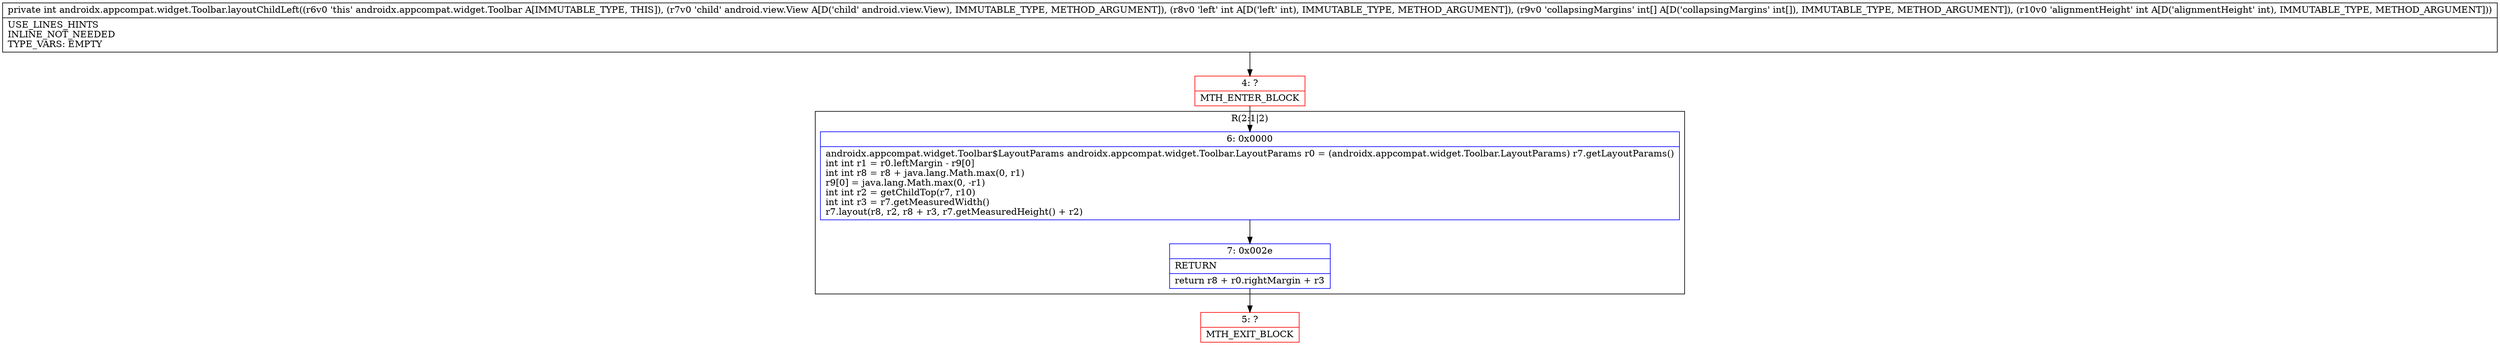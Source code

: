 digraph "CFG forandroidx.appcompat.widget.Toolbar.layoutChildLeft(Landroid\/view\/View;I[II)I" {
subgraph cluster_Region_882303900 {
label = "R(2:1|2)";
node [shape=record,color=blue];
Node_6 [shape=record,label="{6\:\ 0x0000|androidx.appcompat.widget.Toolbar$LayoutParams androidx.appcompat.widget.Toolbar.LayoutParams r0 = (androidx.appcompat.widget.Toolbar.LayoutParams) r7.getLayoutParams()\lint int r1 = r0.leftMargin \- r9[0]\lint int r8 = r8 + java.lang.Math.max(0, r1)\lr9[0] = java.lang.Math.max(0, \-r1)\lint int r2 = getChildTop(r7, r10)\lint int r3 = r7.getMeasuredWidth()\lr7.layout(r8, r2, r8 + r3, r7.getMeasuredHeight() + r2)\l}"];
Node_7 [shape=record,label="{7\:\ 0x002e|RETURN\l|return r8 + r0.rightMargin + r3\l}"];
}
Node_4 [shape=record,color=red,label="{4\:\ ?|MTH_ENTER_BLOCK\l}"];
Node_5 [shape=record,color=red,label="{5\:\ ?|MTH_EXIT_BLOCK\l}"];
MethodNode[shape=record,label="{private int androidx.appcompat.widget.Toolbar.layoutChildLeft((r6v0 'this' androidx.appcompat.widget.Toolbar A[IMMUTABLE_TYPE, THIS]), (r7v0 'child' android.view.View A[D('child' android.view.View), IMMUTABLE_TYPE, METHOD_ARGUMENT]), (r8v0 'left' int A[D('left' int), IMMUTABLE_TYPE, METHOD_ARGUMENT]), (r9v0 'collapsingMargins' int[] A[D('collapsingMargins' int[]), IMMUTABLE_TYPE, METHOD_ARGUMENT]), (r10v0 'alignmentHeight' int A[D('alignmentHeight' int), IMMUTABLE_TYPE, METHOD_ARGUMENT]))  | USE_LINES_HINTS\lINLINE_NOT_NEEDED\lTYPE_VARS: EMPTY\l}"];
MethodNode -> Node_4;Node_6 -> Node_7;
Node_7 -> Node_5;
Node_4 -> Node_6;
}

